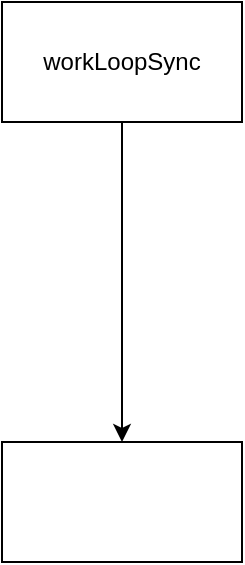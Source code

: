<mxfile version="14.9.3" type="github"><diagram id="BmLGf1HQyfCz3t30SsGo" name="Page-1"><mxGraphModel dx="1426" dy="794" grid="1" gridSize="10" guides="1" tooltips="1" connect="1" arrows="1" fold="1" page="1" pageScale="1" pageWidth="827" pageHeight="1169" math="0" shadow="0"><root><mxCell id="0"/><mxCell id="1" parent="0"/><mxCell id="GcKMWExzFJ0TMegiZmk0-4" style="edgeStyle=orthogonalEdgeStyle;rounded=0;orthogonalLoop=1;jettySize=auto;html=1;" parent="1" source="GcKMWExzFJ0TMegiZmk0-1" target="GcKMWExzFJ0TMegiZmk0-2" edge="1"><mxGeometry relative="1" as="geometry"/></mxCell><mxCell id="GcKMWExzFJ0TMegiZmk0-1" value="workLoopSync" style="rounded=0;whiteSpace=wrap;html=1;" parent="1" vertex="1"><mxGeometry x="30" y="110" width="120" height="60" as="geometry"/></mxCell><mxCell id="GcKMWExzFJ0TMegiZmk0-2" value="" style="rounded=0;whiteSpace=wrap;html=1;" parent="1" vertex="1"><mxGeometry x="30" y="330" width="120" height="60" as="geometry"/></mxCell></root></mxGraphModel></diagram></mxfile>